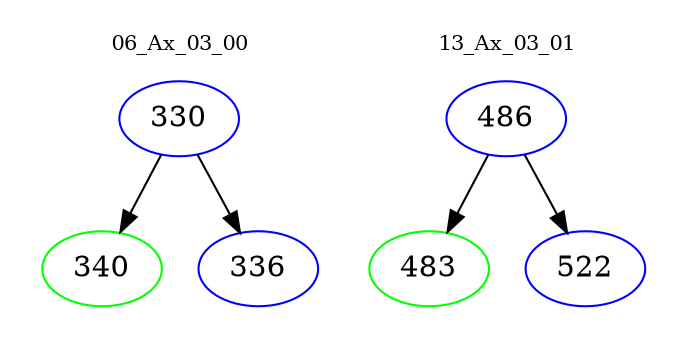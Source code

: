 digraph{
subgraph cluster_0 {
color = white
label = "06_Ax_03_00";
fontsize=10;
T0_330 [label="330", color="blue"]
T0_330 -> T0_340 [color="black"]
T0_340 [label="340", color="green"]
T0_330 -> T0_336 [color="black"]
T0_336 [label="336", color="blue"]
}
subgraph cluster_1 {
color = white
label = "13_Ax_03_01";
fontsize=10;
T1_486 [label="486", color="blue"]
T1_486 -> T1_483 [color="black"]
T1_483 [label="483", color="green"]
T1_486 -> T1_522 [color="black"]
T1_522 [label="522", color="blue"]
}
}
